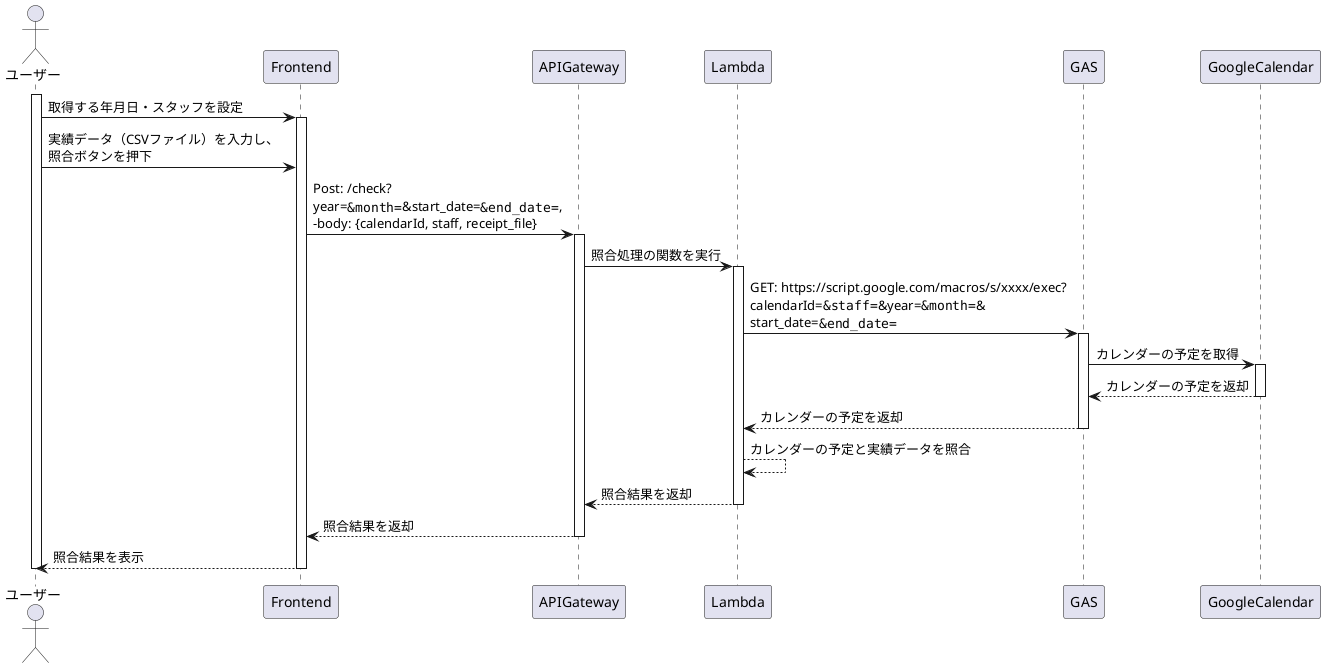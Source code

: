 @startuml CheckFlow
Actor ユーザー
Participant Frontend as Front
Participant APIGateway as Gateway
Participant Lambda
Participant GAS
Participant GoogleCalendar

activate ユーザー
ユーザー -> Front: 取得する年月日・スタッフを設定
activate Front
ユーザー -> Front: 実績データ（CSVファイル）を入力し、\n照合ボタンを押下
Front -> Gateway: Post: /check?\nyear=""&month=""&start_date=""&end_date="",\n-body: {calendarId, staff, receipt_file}
activate Gateway
Gateway -> Lambda: 照合処理の関数を実行
activate Lambda
Lambda -> GAS: GET: https://script.google.com/macros/s/xxxx/exec?\ncalendarId=""&staff=""&year=""&month=""&\nstart_date=""&end_date=""
activate GAS
GAS -> GoogleCalendar: カレンダーの予定を取得
activate GoogleCalendar
GoogleCalendar --> GAS: カレンダーの予定を返却
deactivate GoogleCalendar
GAS --> Lambda: カレンダーの予定を返却
deactivate GAS
Lambda --> Lambda: カレンダーの予定と実績データを照合
Lambda --> Gateway: 照合結果を返却
deactivate Lambda
Gateway --> Front: 照合結果を返却
deactivate Gateway
Front --> ユーザー: 照合結果を表示
deactivate Front
deactivate ユーザー
@enduml
